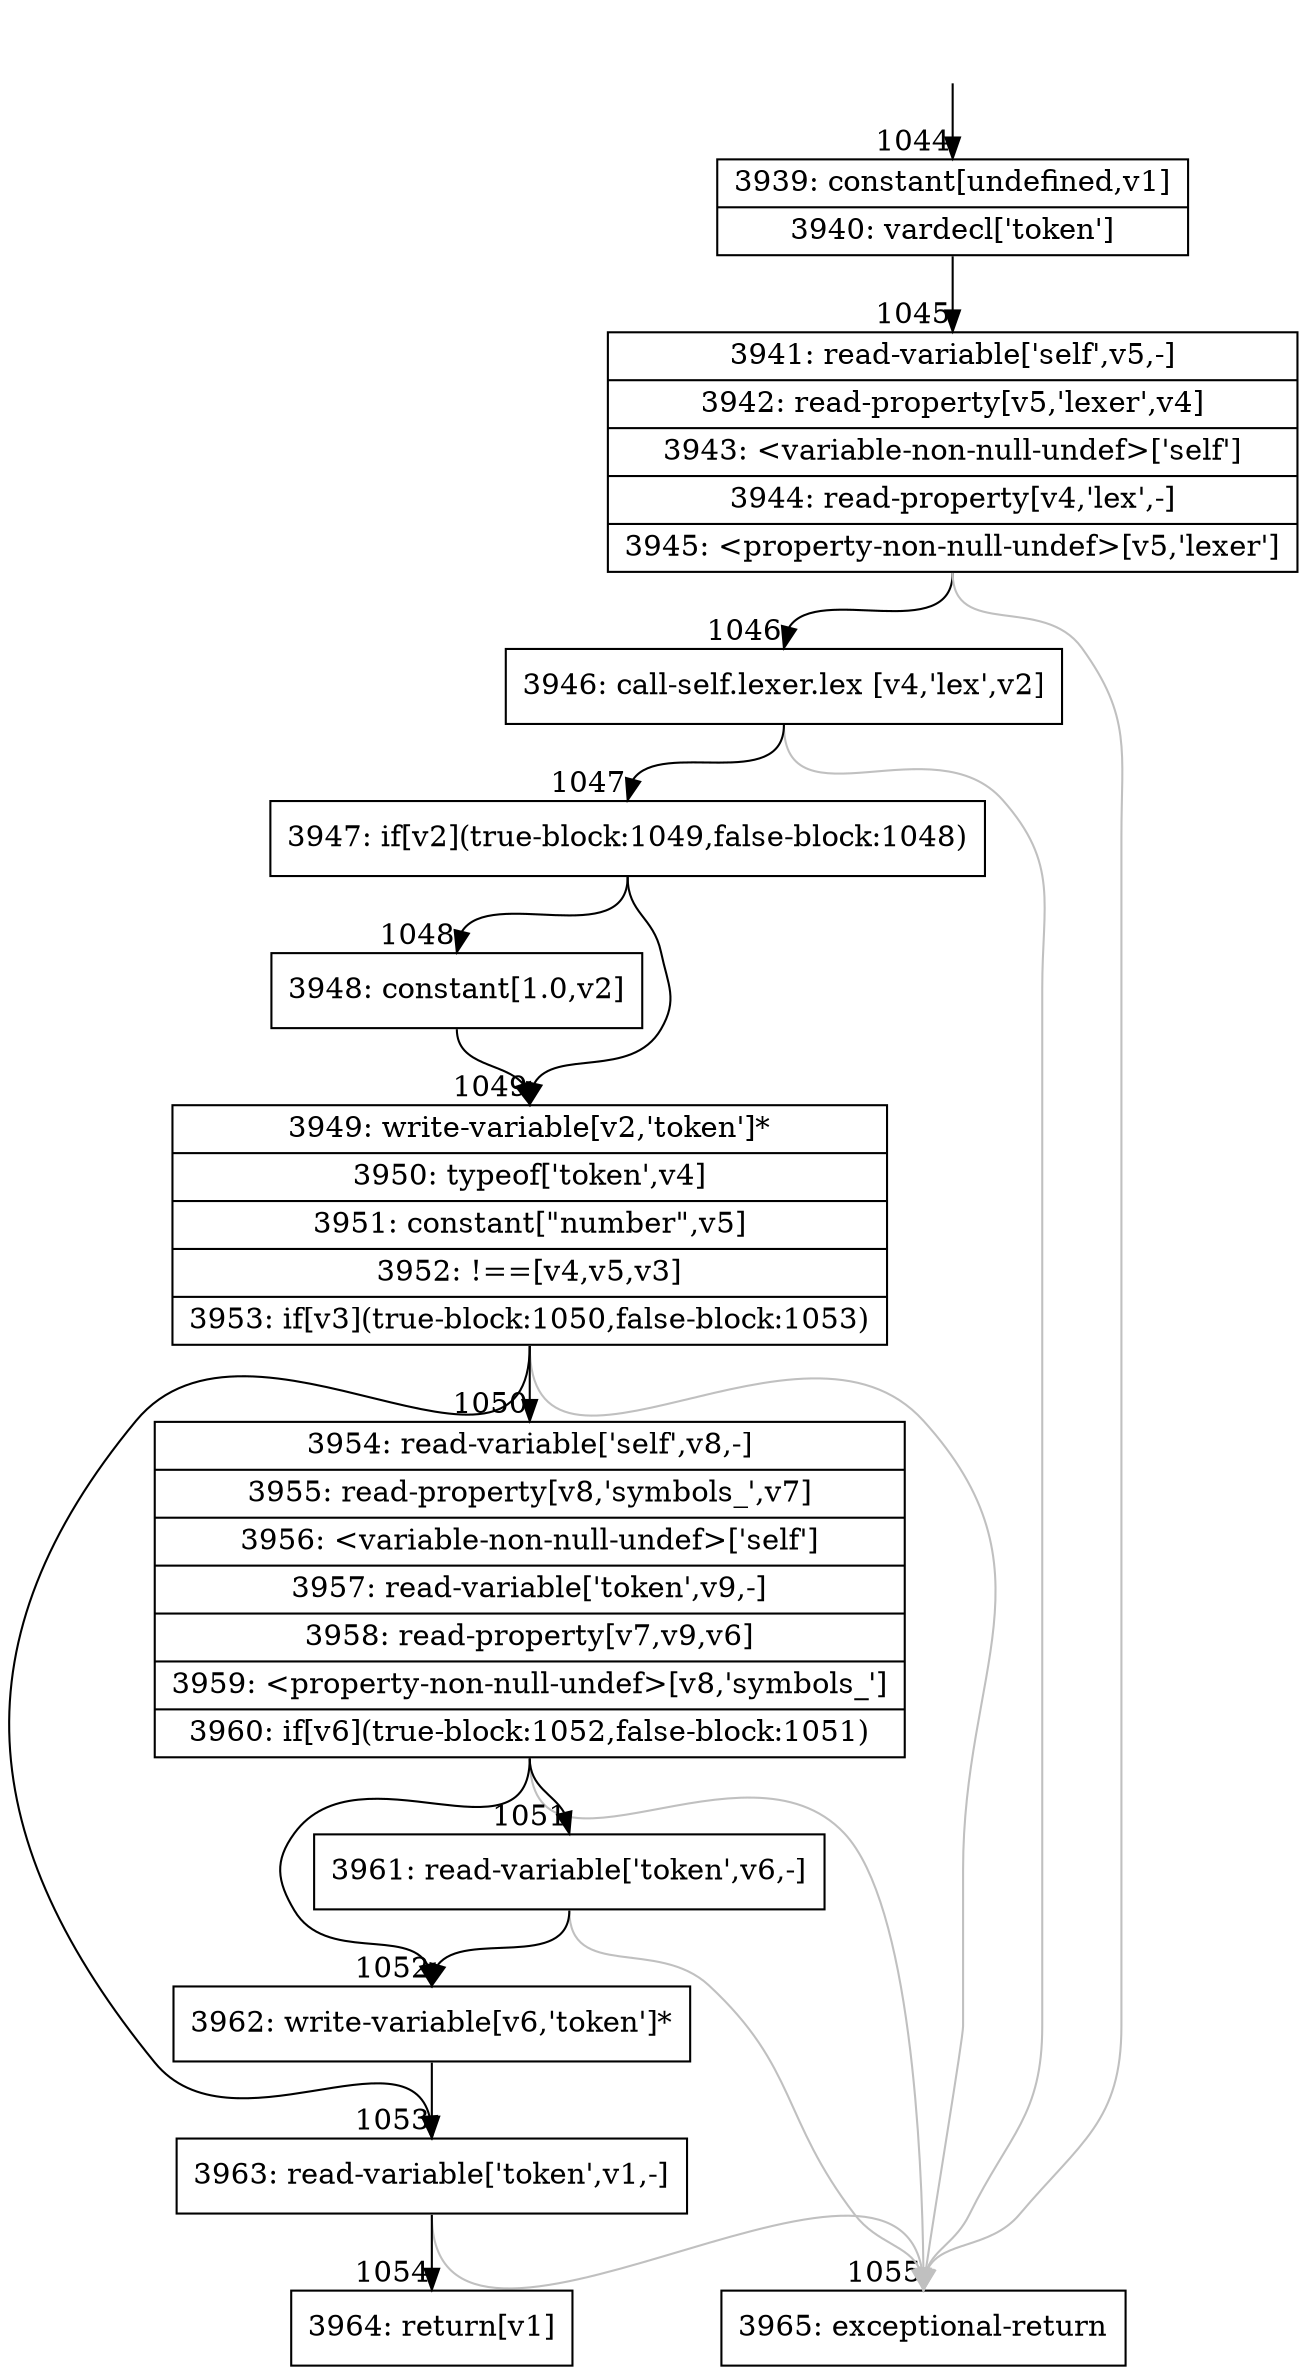 digraph {
rankdir="TD"
BB_entry85[shape=none,label=""];
BB_entry85 -> BB1044 [tailport=s, headport=n, headlabel="    1044"]
BB1044 [shape=record label="{3939: constant[undefined,v1]|3940: vardecl['token']}" ] 
BB1044 -> BB1045 [tailport=s, headport=n, headlabel="      1045"]
BB1045 [shape=record label="{3941: read-variable['self',v5,-]|3942: read-property[v5,'lexer',v4]|3943: \<variable-non-null-undef\>['self']|3944: read-property[v4,'lex',-]|3945: \<property-non-null-undef\>[v5,'lexer']}" ] 
BB1045 -> BB1046 [tailport=s, headport=n, headlabel="      1046"]
BB1045 -> BB1055 [tailport=s, headport=n, color=gray, headlabel="      1055"]
BB1046 [shape=record label="{3946: call-self.lexer.lex [v4,'lex',v2]}" ] 
BB1046 -> BB1047 [tailport=s, headport=n, headlabel="      1047"]
BB1046 -> BB1055 [tailport=s, headport=n, color=gray]
BB1047 [shape=record label="{3947: if[v2](true-block:1049,false-block:1048)}" ] 
BB1047 -> BB1049 [tailport=s, headport=n, headlabel="      1049"]
BB1047 -> BB1048 [tailport=s, headport=n, headlabel="      1048"]
BB1048 [shape=record label="{3948: constant[1.0,v2]}" ] 
BB1048 -> BB1049 [tailport=s, headport=n]
BB1049 [shape=record label="{3949: write-variable[v2,'token']*|3950: typeof['token',v4]|3951: constant[\"number\",v5]|3952: !==[v4,v5,v3]|3953: if[v3](true-block:1050,false-block:1053)}" ] 
BB1049 -> BB1050 [tailport=s, headport=n, headlabel="      1050"]
BB1049 -> BB1053 [tailport=s, headport=n, headlabel="      1053"]
BB1049 -> BB1055 [tailport=s, headport=n, color=gray]
BB1050 [shape=record label="{3954: read-variable['self',v8,-]|3955: read-property[v8,'symbols_',v7]|3956: \<variable-non-null-undef\>['self']|3957: read-variable['token',v9,-]|3958: read-property[v7,v9,v6]|3959: \<property-non-null-undef\>[v8,'symbols_']|3960: if[v6](true-block:1052,false-block:1051)}" ] 
BB1050 -> BB1052 [tailport=s, headport=n, headlabel="      1052"]
BB1050 -> BB1051 [tailport=s, headport=n, headlabel="      1051"]
BB1050 -> BB1055 [tailport=s, headport=n, color=gray]
BB1051 [shape=record label="{3961: read-variable['token',v6,-]}" ] 
BB1051 -> BB1052 [tailport=s, headport=n]
BB1051 -> BB1055 [tailport=s, headport=n, color=gray]
BB1052 [shape=record label="{3962: write-variable[v6,'token']*}" ] 
BB1052 -> BB1053 [tailport=s, headport=n]
BB1053 [shape=record label="{3963: read-variable['token',v1,-]}" ] 
BB1053 -> BB1054 [tailport=s, headport=n, headlabel="      1054"]
BB1053 -> BB1055 [tailport=s, headport=n, color=gray]
BB1054 [shape=record label="{3964: return[v1]}" ] 
BB1055 [shape=record label="{3965: exceptional-return}" ] 
//#$~ 1051
}
